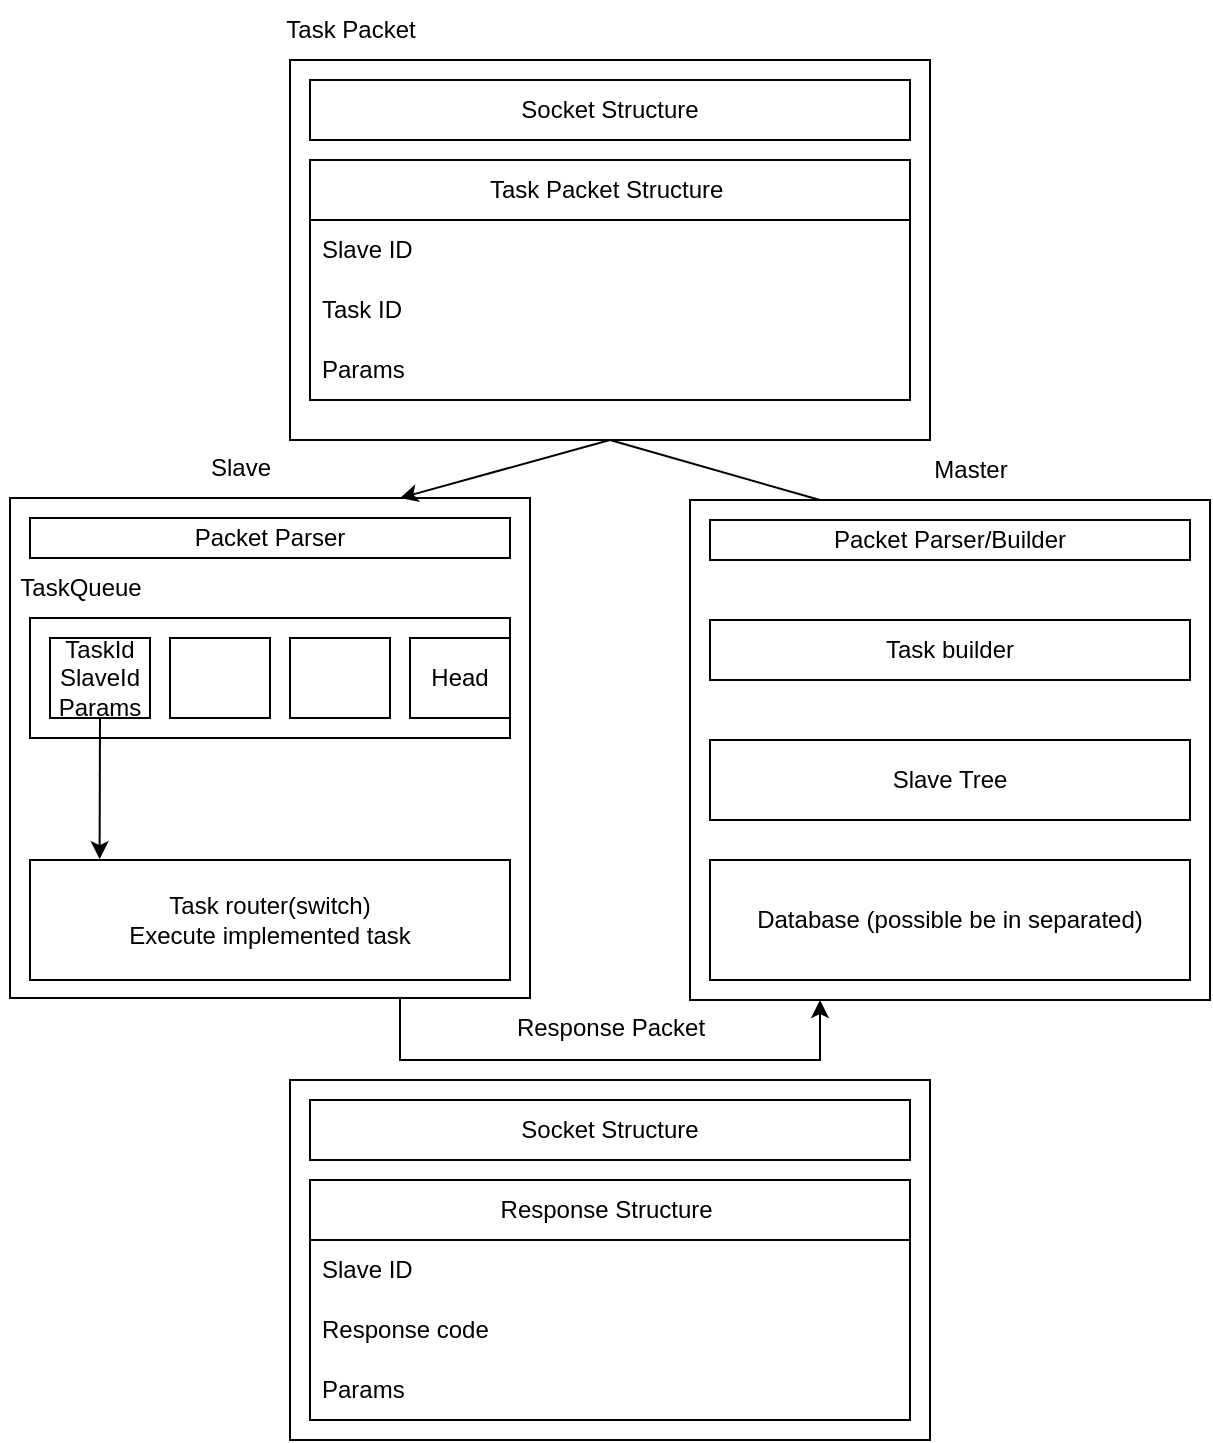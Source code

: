 <mxfile version="22.0.6" type="device">
  <diagram name="Page-1" id="VIfkTziANoQJkpec3Q1L">
    <mxGraphModel dx="527" dy="657" grid="1" gridSize="10" guides="1" tooltips="1" connect="1" arrows="1" fold="1" page="1" pageScale="1" pageWidth="850" pageHeight="1100" math="0" shadow="0">
      <root>
        <mxCell id="0" />
        <mxCell id="1" parent="0" />
        <mxCell id="QktEt9bniI2aZkkmWCay-48" style="edgeStyle=orthogonalEdgeStyle;rounded=0;orthogonalLoop=1;jettySize=auto;html=1;exitX=0.75;exitY=1;exitDx=0;exitDy=0;entryX=0.25;entryY=1;entryDx=0;entryDy=0;" edge="1" parent="1" source="QktEt9bniI2aZkkmWCay-1" target="QktEt9bniI2aZkkmWCay-16">
          <mxGeometry relative="1" as="geometry">
            <Array as="points">
              <mxPoint x="295" y="550" />
              <mxPoint x="505" y="550" />
            </Array>
          </mxGeometry>
        </mxCell>
        <mxCell id="QktEt9bniI2aZkkmWCay-1" value="" style="rounded=0;whiteSpace=wrap;html=1;" vertex="1" parent="1">
          <mxGeometry x="100" y="269" width="260" height="250" as="geometry" />
        </mxCell>
        <mxCell id="QktEt9bniI2aZkkmWCay-2" value="Slave" style="text;html=1;align=center;verticalAlign=middle;resizable=0;points=[];autosize=1;strokeColor=none;fillColor=none;" vertex="1" parent="1">
          <mxGeometry x="190" y="239" width="50" height="30" as="geometry" />
        </mxCell>
        <mxCell id="QktEt9bniI2aZkkmWCay-3" value="" style="endArrow=classic;html=1;rounded=0;entryX=0.75;entryY=0;entryDx=0;entryDy=0;" edge="1" parent="1" target="QktEt9bniI2aZkkmWCay-1">
          <mxGeometry width="50" height="50" relative="1" as="geometry">
            <mxPoint x="400" y="240" as="sourcePoint" />
            <mxPoint x="320" y="360" as="targetPoint" />
          </mxGeometry>
        </mxCell>
        <mxCell id="QktEt9bniI2aZkkmWCay-5" value="" style="rounded=0;whiteSpace=wrap;html=1;" vertex="1" parent="1">
          <mxGeometry x="110" y="329" width="240" height="60" as="geometry" />
        </mxCell>
        <mxCell id="QktEt9bniI2aZkkmWCay-6" value="TaskQueue" style="text;html=1;align=center;verticalAlign=middle;resizable=0;points=[];autosize=1;strokeColor=none;fillColor=none;" vertex="1" parent="1">
          <mxGeometry x="95" y="299" width="80" height="30" as="geometry" />
        </mxCell>
        <mxCell id="QktEt9bniI2aZkkmWCay-7" value="TaskId&lt;br&gt;SlaveId&lt;br&gt;Params" style="rounded=0;whiteSpace=wrap;html=1;" vertex="1" parent="1">
          <mxGeometry x="120" y="339" width="50" height="40" as="geometry" />
        </mxCell>
        <mxCell id="QktEt9bniI2aZkkmWCay-11" value="" style="rounded=0;whiteSpace=wrap;html=1;" vertex="1" parent="1">
          <mxGeometry x="180" y="339" width="50" height="40" as="geometry" />
        </mxCell>
        <mxCell id="QktEt9bniI2aZkkmWCay-12" value="" style="rounded=0;whiteSpace=wrap;html=1;" vertex="1" parent="1">
          <mxGeometry x="240" y="339" width="50" height="40" as="geometry" />
        </mxCell>
        <mxCell id="QktEt9bniI2aZkkmWCay-13" value="Head" style="rounded=0;whiteSpace=wrap;html=1;" vertex="1" parent="1">
          <mxGeometry x="300" y="339" width="50" height="40" as="geometry" />
        </mxCell>
        <mxCell id="QktEt9bniI2aZkkmWCay-14" value="" style="endArrow=classic;html=1;rounded=0;exitX=0.5;exitY=1;exitDx=0;exitDy=0;entryX=0.145;entryY=-0.007;entryDx=0;entryDy=0;entryPerimeter=0;" edge="1" parent="1" source="QktEt9bniI2aZkkmWCay-7" target="QktEt9bniI2aZkkmWCay-15">
          <mxGeometry width="50" height="50" relative="1" as="geometry">
            <mxPoint x="280" y="409" as="sourcePoint" />
            <mxPoint x="170" y="450" as="targetPoint" />
          </mxGeometry>
        </mxCell>
        <mxCell id="QktEt9bniI2aZkkmWCay-15" value="Task router(switch)&lt;br&gt;Execute implemented task" style="rounded=0;whiteSpace=wrap;html=1;" vertex="1" parent="1">
          <mxGeometry x="110" y="450" width="240" height="60" as="geometry" />
        </mxCell>
        <mxCell id="QktEt9bniI2aZkkmWCay-16" value="" style="rounded=0;whiteSpace=wrap;html=1;" vertex="1" parent="1">
          <mxGeometry x="440" y="270" width="260" height="250" as="geometry" />
        </mxCell>
        <mxCell id="QktEt9bniI2aZkkmWCay-17" value="Master" style="text;html=1;align=center;verticalAlign=middle;resizable=0;points=[];autosize=1;strokeColor=none;fillColor=none;" vertex="1" parent="1">
          <mxGeometry x="550" y="240" width="60" height="30" as="geometry" />
        </mxCell>
        <mxCell id="QktEt9bniI2aZkkmWCay-18" value="Packet Parser" style="rounded=0;whiteSpace=wrap;html=1;" vertex="1" parent="1">
          <mxGeometry x="110" y="279" width="240" height="20" as="geometry" />
        </mxCell>
        <mxCell id="QktEt9bniI2aZkkmWCay-19" value="Packet Parser/Builder" style="rounded=0;whiteSpace=wrap;html=1;" vertex="1" parent="1">
          <mxGeometry x="450" y="280" width="240" height="20" as="geometry" />
        </mxCell>
        <mxCell id="QktEt9bniI2aZkkmWCay-20" value="Task builder" style="rounded=0;whiteSpace=wrap;html=1;" vertex="1" parent="1">
          <mxGeometry x="450" y="330" width="240" height="30" as="geometry" />
        </mxCell>
        <mxCell id="QktEt9bniI2aZkkmWCay-21" value="Database (possible be in separated)" style="rounded=0;whiteSpace=wrap;html=1;" vertex="1" parent="1">
          <mxGeometry x="450" y="450" width="240" height="60" as="geometry" />
        </mxCell>
        <mxCell id="QktEt9bniI2aZkkmWCay-22" value="" style="endArrow=none;html=1;rounded=0;entryX=0.25;entryY=0;entryDx=0;entryDy=0;" edge="1" parent="1" target="QktEt9bniI2aZkkmWCay-16">
          <mxGeometry width="50" height="50" relative="1" as="geometry">
            <mxPoint x="400" y="240" as="sourcePoint" />
            <mxPoint x="520" y="140" as="targetPoint" />
          </mxGeometry>
        </mxCell>
        <mxCell id="QktEt9bniI2aZkkmWCay-23" value="Slave Tree" style="rounded=0;whiteSpace=wrap;html=1;" vertex="1" parent="1">
          <mxGeometry x="450" y="390" width="240" height="40" as="geometry" />
        </mxCell>
        <mxCell id="QktEt9bniI2aZkkmWCay-24" value="" style="rounded=0;whiteSpace=wrap;html=1;" vertex="1" parent="1">
          <mxGeometry x="240" y="50" width="320" height="190" as="geometry" />
        </mxCell>
        <mxCell id="QktEt9bniI2aZkkmWCay-25" value="Task Packet" style="text;html=1;align=center;verticalAlign=middle;resizable=0;points=[];autosize=1;strokeColor=none;fillColor=none;" vertex="1" parent="1">
          <mxGeometry x="225" y="20" width="90" height="30" as="geometry" />
        </mxCell>
        <mxCell id="QktEt9bniI2aZkkmWCay-26" value="Socket Structure" style="rounded=0;whiteSpace=wrap;html=1;" vertex="1" parent="1">
          <mxGeometry x="250" y="60" width="300" height="30" as="geometry" />
        </mxCell>
        <mxCell id="QktEt9bniI2aZkkmWCay-30" value="Task Packet Structure&amp;nbsp;" style="swimlane;fontStyle=0;childLayout=stackLayout;horizontal=1;startSize=30;horizontalStack=0;resizeParent=1;resizeParentMax=0;resizeLast=0;collapsible=1;marginBottom=0;whiteSpace=wrap;html=1;" vertex="1" parent="1">
          <mxGeometry x="250" y="100" width="300" height="120" as="geometry" />
        </mxCell>
        <mxCell id="QktEt9bniI2aZkkmWCay-31" value="Slave ID" style="text;strokeColor=none;fillColor=none;align=left;verticalAlign=middle;spacingLeft=4;spacingRight=4;overflow=hidden;points=[[0,0.5],[1,0.5]];portConstraint=eastwest;rotatable=0;whiteSpace=wrap;html=1;" vertex="1" parent="QktEt9bniI2aZkkmWCay-30">
          <mxGeometry y="30" width="300" height="30" as="geometry" />
        </mxCell>
        <mxCell id="QktEt9bniI2aZkkmWCay-32" value="Task ID" style="text;strokeColor=none;fillColor=none;align=left;verticalAlign=middle;spacingLeft=4;spacingRight=4;overflow=hidden;points=[[0,0.5],[1,0.5]];portConstraint=eastwest;rotatable=0;whiteSpace=wrap;html=1;" vertex="1" parent="QktEt9bniI2aZkkmWCay-30">
          <mxGeometry y="60" width="300" height="30" as="geometry" />
        </mxCell>
        <mxCell id="QktEt9bniI2aZkkmWCay-33" value="Params" style="text;strokeColor=none;fillColor=none;align=left;verticalAlign=middle;spacingLeft=4;spacingRight=4;overflow=hidden;points=[[0,0.5],[1,0.5]];portConstraint=eastwest;rotatable=0;whiteSpace=wrap;html=1;" vertex="1" parent="QktEt9bniI2aZkkmWCay-30">
          <mxGeometry y="90" width="300" height="30" as="geometry" />
        </mxCell>
        <mxCell id="QktEt9bniI2aZkkmWCay-40" value="" style="rounded=0;whiteSpace=wrap;html=1;" vertex="1" parent="1">
          <mxGeometry x="240" y="560" width="320" height="180" as="geometry" />
        </mxCell>
        <mxCell id="QktEt9bniI2aZkkmWCay-41" value="Socket Structure" style="rounded=0;whiteSpace=wrap;html=1;" vertex="1" parent="1">
          <mxGeometry x="250" y="570" width="300" height="30" as="geometry" />
        </mxCell>
        <mxCell id="QktEt9bniI2aZkkmWCay-42" value="Response Structure&amp;nbsp;" style="swimlane;fontStyle=0;childLayout=stackLayout;horizontal=1;startSize=30;horizontalStack=0;resizeParent=1;resizeParentMax=0;resizeLast=0;collapsible=1;marginBottom=0;whiteSpace=wrap;html=1;" vertex="1" parent="1">
          <mxGeometry x="250" y="610" width="300" height="120" as="geometry" />
        </mxCell>
        <mxCell id="QktEt9bniI2aZkkmWCay-43" value="Slave ID" style="text;strokeColor=none;fillColor=none;align=left;verticalAlign=middle;spacingLeft=4;spacingRight=4;overflow=hidden;points=[[0,0.5],[1,0.5]];portConstraint=eastwest;rotatable=0;whiteSpace=wrap;html=1;" vertex="1" parent="QktEt9bniI2aZkkmWCay-42">
          <mxGeometry y="30" width="300" height="30" as="geometry" />
        </mxCell>
        <mxCell id="QktEt9bniI2aZkkmWCay-44" value="Response code" style="text;strokeColor=none;fillColor=none;align=left;verticalAlign=middle;spacingLeft=4;spacingRight=4;overflow=hidden;points=[[0,0.5],[1,0.5]];portConstraint=eastwest;rotatable=0;whiteSpace=wrap;html=1;" vertex="1" parent="QktEt9bniI2aZkkmWCay-42">
          <mxGeometry y="60" width="300" height="30" as="geometry" />
        </mxCell>
        <mxCell id="QktEt9bniI2aZkkmWCay-45" value="Params" style="text;strokeColor=none;fillColor=none;align=left;verticalAlign=middle;spacingLeft=4;spacingRight=4;overflow=hidden;points=[[0,0.5],[1,0.5]];portConstraint=eastwest;rotatable=0;whiteSpace=wrap;html=1;" vertex="1" parent="QktEt9bniI2aZkkmWCay-42">
          <mxGeometry y="90" width="300" height="30" as="geometry" />
        </mxCell>
        <mxCell id="QktEt9bniI2aZkkmWCay-46" value="Response Packet" style="text;html=1;align=center;verticalAlign=middle;resizable=0;points=[];autosize=1;strokeColor=none;fillColor=none;" vertex="1" parent="1">
          <mxGeometry x="340" y="519" width="120" height="30" as="geometry" />
        </mxCell>
      </root>
    </mxGraphModel>
  </diagram>
</mxfile>
